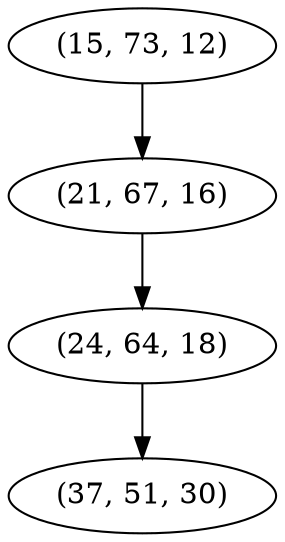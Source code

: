 digraph tree {
    "(15, 73, 12)";
    "(21, 67, 16)";
    "(24, 64, 18)";
    "(37, 51, 30)";
    "(15, 73, 12)" -> "(21, 67, 16)";
    "(21, 67, 16)" -> "(24, 64, 18)";
    "(24, 64, 18)" -> "(37, 51, 30)";
}
